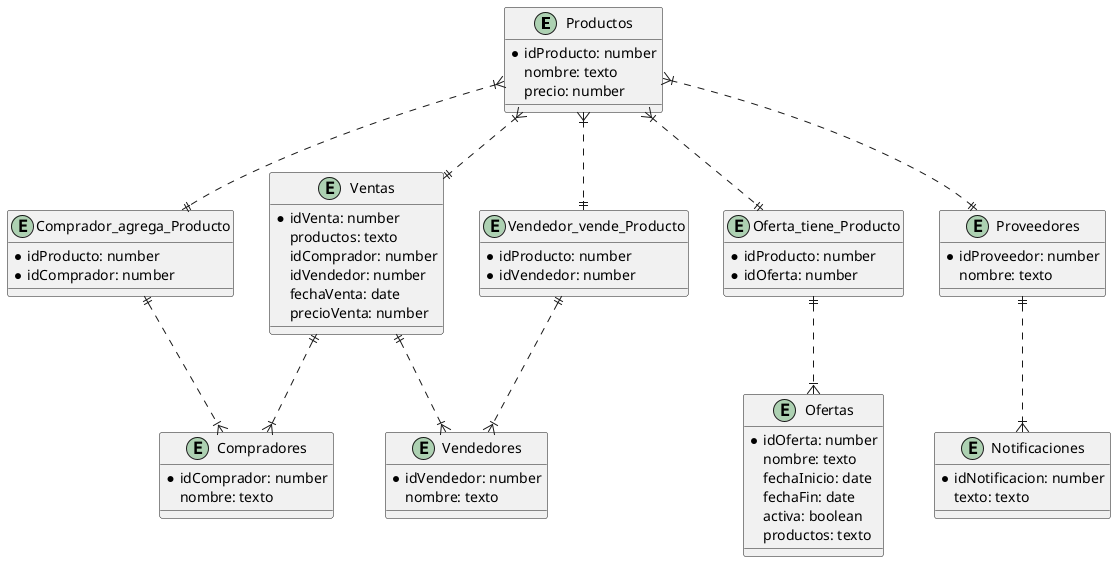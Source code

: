 @startuml supuesto2E-R

entity "Productos"{
    * idProducto: number
    nombre: texto
    precio: number
}

entity "Compradores"{
    * idComprador: number
    nombre: texto
}

entity "Comprador_agrega_Producto"{
    * idProducto: number
    * idComprador: number
}

entity "Vendedor_vende_Producto"{
    * idProducto: number
    * idVendedor: number
}

entity "Oferta_tiene_Producto"{
    * idProducto: number
    * idOferta: number
}

entity "Vendedores"{
    * idVendedor: number
    nombre: texto
}

entity "Proveedores"{
    * idProveedor: number
    nombre: texto
}

entity "Ofertas"{
    * idOferta: number
    nombre: texto
    fechaInicio: date 
    fechaFin: date 
    activa: boolean
    productos: texto
}

entity "Notificaciones"{
    * idNotificacion: number
    texto: texto
}

entity "Ventas" {
    * idVenta: number
    productos: texto
    idComprador: number
    idVendedor: number
    fechaVenta: date
    precioVenta: number
}


Productos }|..|| Comprador_agrega_Producto
Comprador_agrega_Producto ||..|{ Compradores

Productos }|..|| Oferta_tiene_Producto
Oferta_tiene_Producto ||..|{ Ofertas

Productos }|..|| Vendedor_vende_Producto
Vendedor_vende_Producto ||..|{ Vendedores

Productos }|..|| Proveedores
Proveedores ||..|{ Notificaciones

Productos }|..|| Ventas
Ventas ||..|{ Vendedores
Ventas ||..|{ Compradores
